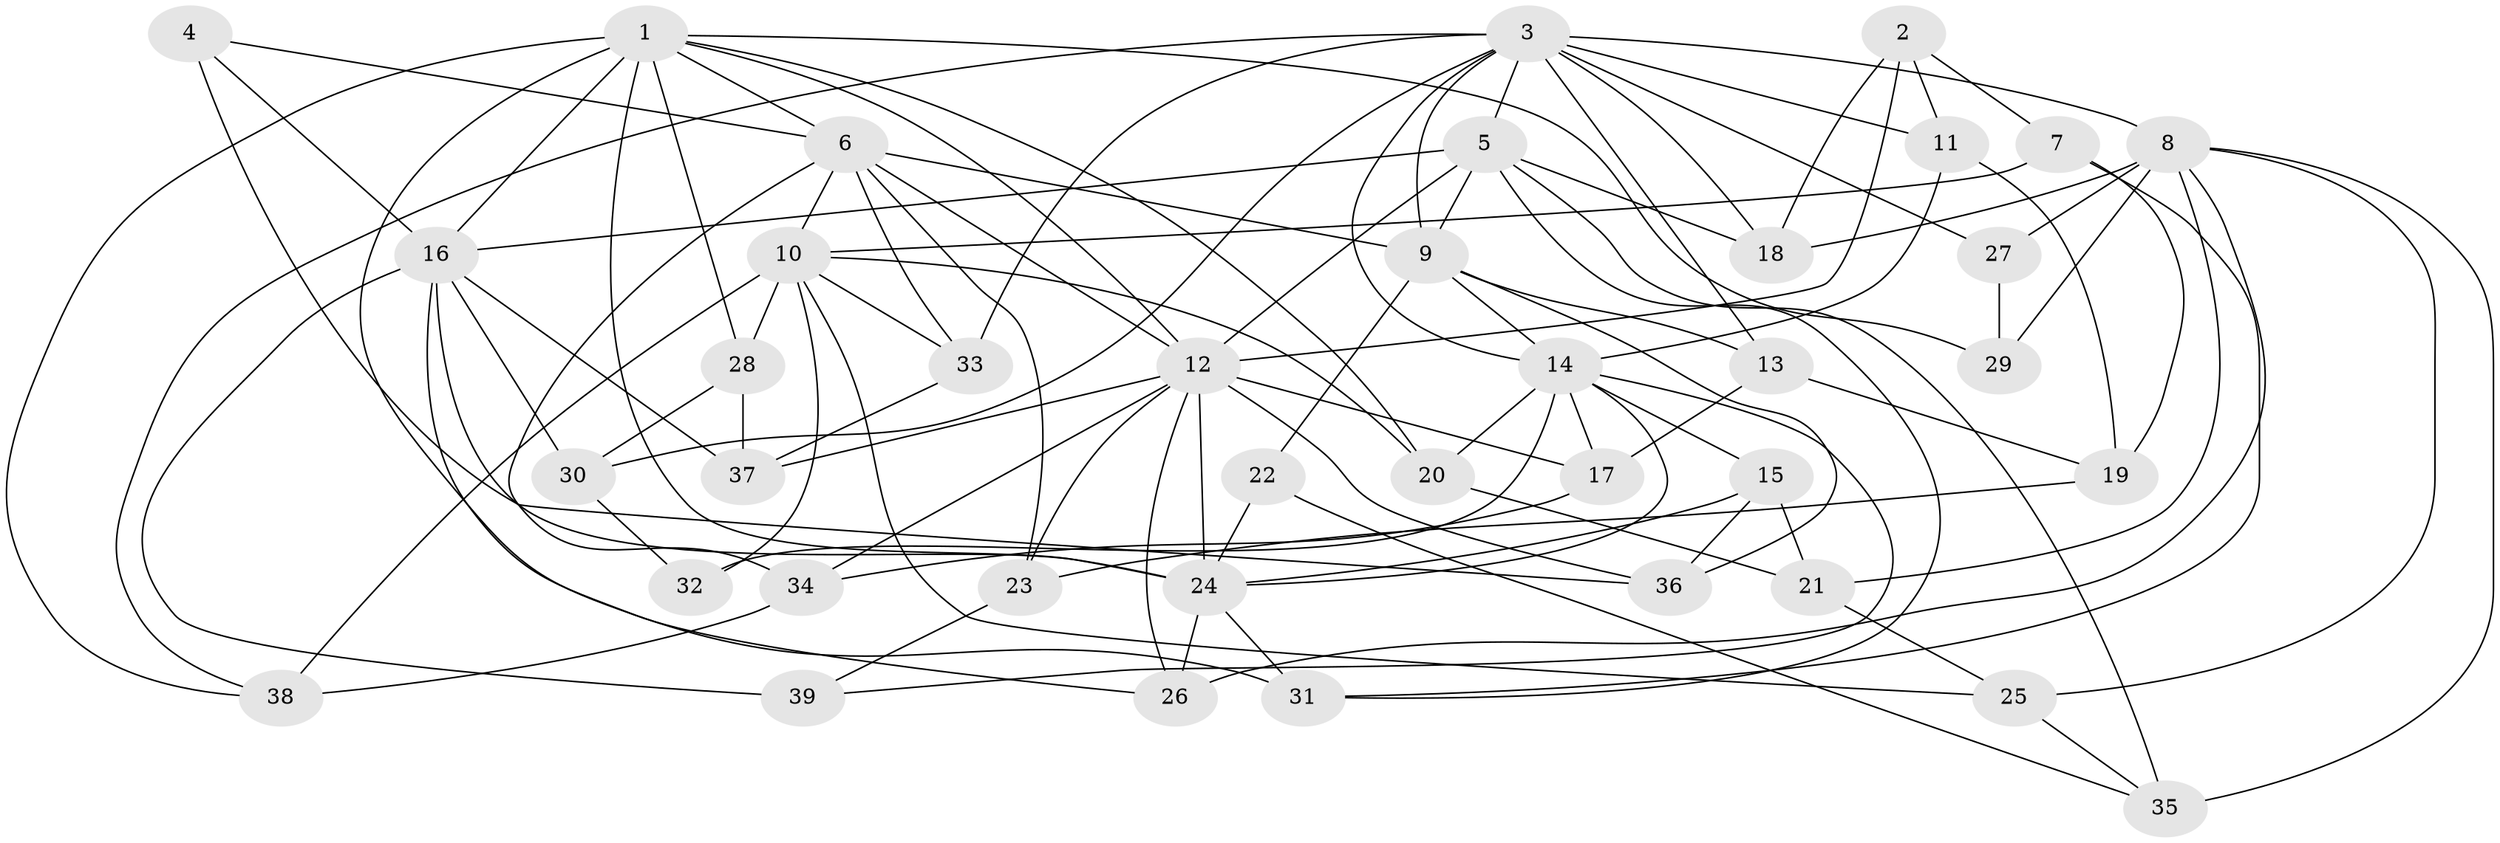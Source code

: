 // original degree distribution, {4: 1.0}
// Generated by graph-tools (version 1.1) at 2025/37/03/09/25 02:37:58]
// undirected, 39 vertices, 100 edges
graph export_dot {
graph [start="1"]
  node [color=gray90,style=filled];
  1;
  2;
  3;
  4;
  5;
  6;
  7;
  8;
  9;
  10;
  11;
  12;
  13;
  14;
  15;
  16;
  17;
  18;
  19;
  20;
  21;
  22;
  23;
  24;
  25;
  26;
  27;
  28;
  29;
  30;
  31;
  32;
  33;
  34;
  35;
  36;
  37;
  38;
  39;
  1 -- 6 [weight=1.0];
  1 -- 12 [weight=1.0];
  1 -- 16 [weight=2.0];
  1 -- 20 [weight=1.0];
  1 -- 24 [weight=2.0];
  1 -- 28 [weight=1.0];
  1 -- 29 [weight=2.0];
  1 -- 31 [weight=1.0];
  1 -- 38 [weight=1.0];
  2 -- 7 [weight=1.0];
  2 -- 11 [weight=1.0];
  2 -- 12 [weight=1.0];
  2 -- 18 [weight=1.0];
  3 -- 5 [weight=1.0];
  3 -- 8 [weight=2.0];
  3 -- 9 [weight=1.0];
  3 -- 11 [weight=1.0];
  3 -- 13 [weight=1.0];
  3 -- 14 [weight=1.0];
  3 -- 18 [weight=1.0];
  3 -- 27 [weight=1.0];
  3 -- 30 [weight=1.0];
  3 -- 33 [weight=1.0];
  3 -- 38 [weight=1.0];
  4 -- 6 [weight=1.0];
  4 -- 16 [weight=2.0];
  4 -- 36 [weight=1.0];
  5 -- 9 [weight=1.0];
  5 -- 12 [weight=1.0];
  5 -- 16 [weight=2.0];
  5 -- 18 [weight=1.0];
  5 -- 31 [weight=1.0];
  5 -- 35 [weight=1.0];
  6 -- 9 [weight=1.0];
  6 -- 10 [weight=1.0];
  6 -- 12 [weight=1.0];
  6 -- 23 [weight=1.0];
  6 -- 33 [weight=1.0];
  6 -- 34 [weight=1.0];
  7 -- 10 [weight=1.0];
  7 -- 19 [weight=1.0];
  7 -- 31 [weight=1.0];
  8 -- 18 [weight=1.0];
  8 -- 21 [weight=1.0];
  8 -- 25 [weight=1.0];
  8 -- 26 [weight=1.0];
  8 -- 27 [weight=2.0];
  8 -- 29 [weight=1.0];
  8 -- 35 [weight=1.0];
  9 -- 13 [weight=1.0];
  9 -- 14 [weight=1.0];
  9 -- 22 [weight=2.0];
  9 -- 36 [weight=1.0];
  10 -- 20 [weight=1.0];
  10 -- 25 [weight=1.0];
  10 -- 28 [weight=1.0];
  10 -- 32 [weight=1.0];
  10 -- 33 [weight=1.0];
  10 -- 38 [weight=1.0];
  11 -- 14 [weight=1.0];
  11 -- 19 [weight=1.0];
  12 -- 17 [weight=1.0];
  12 -- 23 [weight=1.0];
  12 -- 24 [weight=2.0];
  12 -- 26 [weight=1.0];
  12 -- 34 [weight=1.0];
  12 -- 36 [weight=1.0];
  12 -- 37 [weight=1.0];
  13 -- 17 [weight=1.0];
  13 -- 19 [weight=1.0];
  14 -- 15 [weight=1.0];
  14 -- 17 [weight=1.0];
  14 -- 20 [weight=1.0];
  14 -- 24 [weight=1.0];
  14 -- 32 [weight=2.0];
  14 -- 39 [weight=1.0];
  15 -- 21 [weight=1.0];
  15 -- 24 [weight=1.0];
  15 -- 36 [weight=1.0];
  16 -- 24 [weight=1.0];
  16 -- 26 [weight=1.0];
  16 -- 30 [weight=1.0];
  16 -- 37 [weight=1.0];
  16 -- 39 [weight=2.0];
  17 -- 34 [weight=1.0];
  19 -- 23 [weight=1.0];
  20 -- 21 [weight=1.0];
  21 -- 25 [weight=1.0];
  22 -- 24 [weight=1.0];
  22 -- 35 [weight=1.0];
  23 -- 39 [weight=1.0];
  24 -- 26 [weight=1.0];
  24 -- 31 [weight=1.0];
  25 -- 35 [weight=1.0];
  27 -- 29 [weight=1.0];
  28 -- 30 [weight=1.0];
  28 -- 37 [weight=1.0];
  30 -- 32 [weight=1.0];
  33 -- 37 [weight=1.0];
  34 -- 38 [weight=1.0];
}
